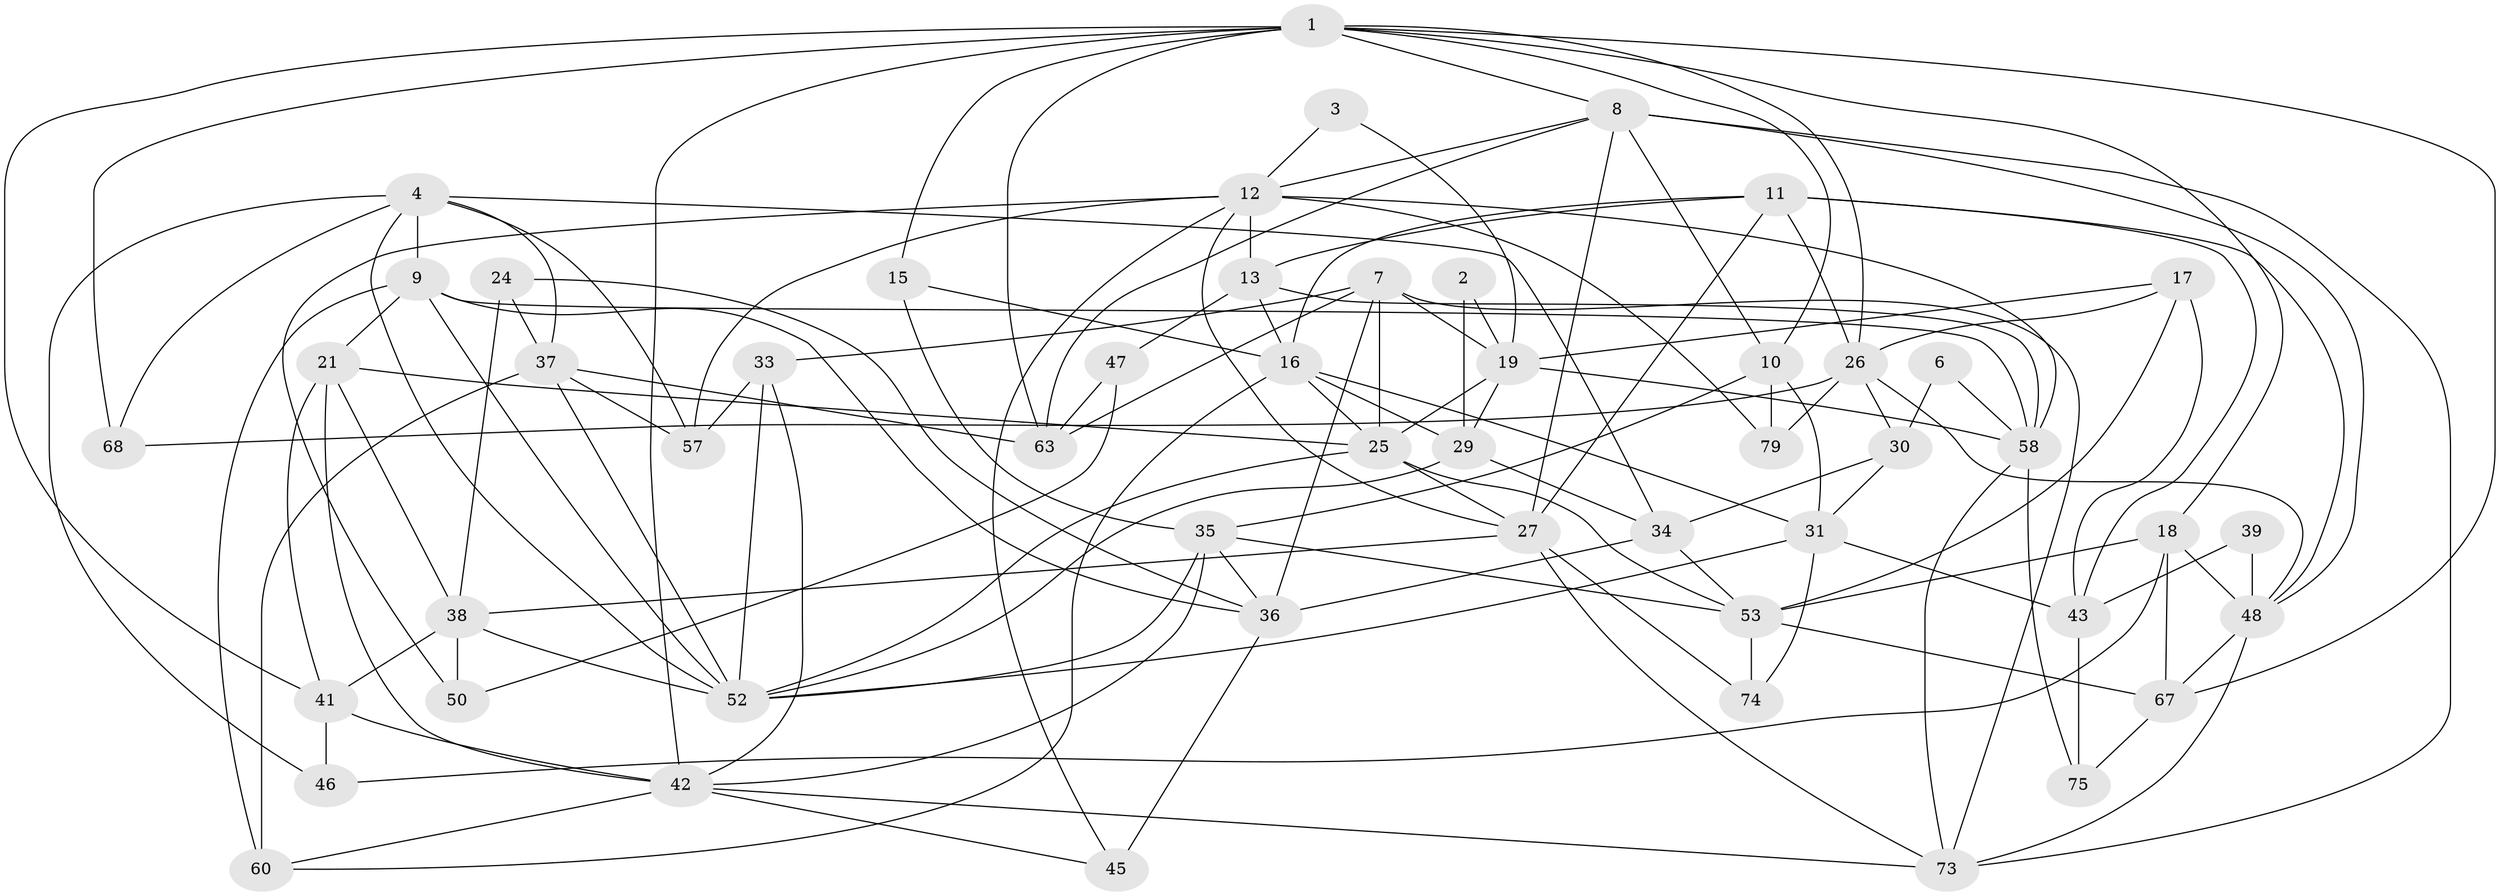 // original degree distribution, {4: 0.3068181818181818, 3: 0.29545454545454547, 2: 0.09090909090909091, 5: 0.18181818181818182, 6: 0.09090909090909091, 8: 0.011363636363636364, 7: 0.022727272727272728}
// Generated by graph-tools (version 1.1) at 2025/41/03/06/25 10:41:55]
// undirected, 52 vertices, 134 edges
graph export_dot {
graph [start="1"]
  node [color=gray90,style=filled];
  1 [super="+14"];
  2 [super="+5"];
  3;
  4 [super="+32"];
  6;
  7 [super="+22"];
  8 [super="+23"];
  9;
  10 [super="+51"];
  11 [super="+70"];
  12 [super="+65"];
  13 [super="+44"];
  15;
  16 [super="+49"];
  17;
  18 [super="+54"];
  19 [super="+20"];
  21 [super="+59"];
  24 [super="+28"];
  25 [super="+76"];
  26 [super="+64"];
  27 [super="+40"];
  29 [super="+85"];
  30;
  31 [super="+55"];
  33;
  34 [super="+78"];
  35 [super="+69"];
  36 [super="+72"];
  37 [super="+82"];
  38 [super="+88"];
  39;
  41 [super="+61"];
  42 [super="+56"];
  43 [super="+81"];
  45;
  46 [super="+71"];
  47;
  48 [super="+87"];
  50;
  52 [super="+83"];
  53 [super="+62"];
  57 [super="+80"];
  58 [super="+66"];
  60 [super="+77"];
  63;
  67 [super="+84"];
  68;
  73 [super="+86"];
  74;
  75;
  79;
  1 -- 63;
  1 -- 41;
  1 -- 68;
  1 -- 8;
  1 -- 42;
  1 -- 15;
  1 -- 26;
  1 -- 10;
  1 -- 18;
  1 -- 67;
  2 -- 19;
  2 -- 29;
  3 -- 12;
  3 -- 19;
  4 -- 9;
  4 -- 46;
  4 -- 34;
  4 -- 52;
  4 -- 68;
  4 -- 57;
  4 -- 37;
  6 -- 30;
  6 -- 58;
  7 -- 33;
  7 -- 25;
  7 -- 19;
  7 -- 36 [weight=2];
  7 -- 73;
  7 -- 63;
  8 -- 48;
  8 -- 73;
  8 -- 10;
  8 -- 27;
  8 -- 12;
  8 -- 63;
  9 -- 36;
  9 -- 21;
  9 -- 52;
  9 -- 60;
  9 -- 58;
  10 -- 35;
  10 -- 79;
  10 -- 31;
  11 -- 48;
  11 -- 16;
  11 -- 27;
  11 -- 26;
  11 -- 43;
  11 -- 13;
  12 -- 45;
  12 -- 50;
  12 -- 57;
  12 -- 27;
  12 -- 13;
  12 -- 79;
  12 -- 58;
  13 -- 16;
  13 -- 47;
  13 -- 58;
  15 -- 35;
  15 -- 16;
  16 -- 25;
  16 -- 60;
  16 -- 29;
  16 -- 31;
  17 -- 19;
  17 -- 26;
  17 -- 43;
  17 -- 53;
  18 -- 48;
  18 -- 53;
  18 -- 67;
  18 -- 46;
  19 -- 58;
  19 -- 25;
  19 -- 29;
  21 -- 25;
  21 -- 41;
  21 -- 42;
  21 -- 38;
  24 -- 36;
  24 -- 38;
  24 -- 37;
  25 -- 53;
  25 -- 27;
  25 -- 52;
  26 -- 30;
  26 -- 48;
  26 -- 68;
  26 -- 79;
  27 -- 74;
  27 -- 73;
  27 -- 38;
  29 -- 34;
  29 -- 52 [weight=2];
  30 -- 31;
  30 -- 34;
  31 -- 52;
  31 -- 74;
  31 -- 43;
  33 -- 57;
  33 -- 52;
  33 -- 42;
  34 -- 36;
  34 -- 53;
  35 -- 42;
  35 -- 52;
  35 -- 36;
  35 -- 53;
  36 -- 45;
  37 -- 63;
  37 -- 60 [weight=2];
  37 -- 52;
  37 -- 57;
  38 -- 41;
  38 -- 50;
  38 -- 52;
  39 -- 48;
  39 -- 43;
  41 -- 42;
  41 -- 46;
  42 -- 45;
  42 -- 60;
  42 -- 73;
  43 -- 75;
  47 -- 50;
  47 -- 63;
  48 -- 73;
  48 -- 67;
  53 -- 67 [weight=2];
  53 -- 74;
  58 -- 75;
  58 -- 73;
  67 -- 75;
}

